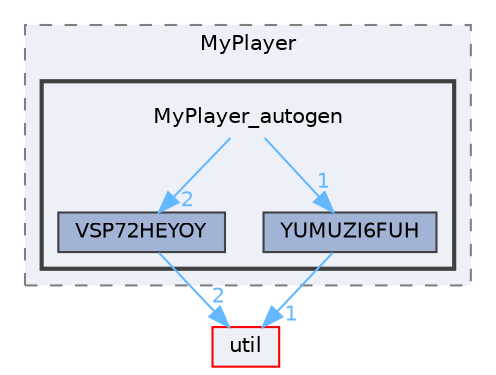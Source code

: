 digraph "MyPlayer_autogen"
{
 // LATEX_PDF_SIZE
  bgcolor="transparent";
  edge [fontname=Helvetica,fontsize=10,labelfontname=Helvetica,labelfontsize=10];
  node [fontname=Helvetica,fontsize=10,shape=box,height=0.2,width=0.4];
  compound=true
  subgraph clusterdir_21909c5bbb5b71263f2331957878246b {
    graph [ bgcolor="#edf0f7", pencolor="grey50", label="MyPlayer", fontname=Helvetica,fontsize=10 style="filled,dashed", URL="dir_21909c5bbb5b71263f2331957878246b.html",tooltip=""]
  subgraph clusterdir_656e7af1434f1b9ea870d4854e3e71fd {
    graph [ bgcolor="#edf0f7", pencolor="grey25", label="", fontname=Helvetica,fontsize=10 style="filled,bold", URL="dir_656e7af1434f1b9ea870d4854e3e71fd.html",tooltip=""]
    dir_656e7af1434f1b9ea870d4854e3e71fd [shape=plaintext, label="MyPlayer_autogen"];
  dir_5c56e563ab87510e9d0bf355fc302d53 [label="VSP72HEYOY", fillcolor="#a2b4d6", color="grey25", style="filled", URL="dir_5c56e563ab87510e9d0bf355fc302d53.html",tooltip=""];
  dir_23c74379c9b81826dae239d845a78df4 [label="YUMUZI6FUH", fillcolor="#a2b4d6", color="grey25", style="filled", URL="dir_23c74379c9b81826dae239d845a78df4.html",tooltip=""];
  }
  }
  dir_23ec12649285f9fabf3a6b7380226c28 [label="util", fillcolor="#edf0f7", color="red", style="filled", URL="dir_23ec12649285f9fabf3a6b7380226c28.html",tooltip=""];
  dir_656e7af1434f1b9ea870d4854e3e71fd->dir_23c74379c9b81826dae239d845a78df4 [headlabel="1", labeldistance=1.5 headhref="dir_000255_000377.html" href="dir_000255_000377.html" color="steelblue1" fontcolor="steelblue1"];
  dir_656e7af1434f1b9ea870d4854e3e71fd->dir_5c56e563ab87510e9d0bf355fc302d53 [headlabel="2", labeldistance=1.5 headhref="dir_000255_000368.html" href="dir_000255_000368.html" color="steelblue1" fontcolor="steelblue1"];
  dir_5c56e563ab87510e9d0bf355fc302d53->dir_23ec12649285f9fabf3a6b7380226c28 [headlabel="2", labeldistance=1.5 headhref="dir_000368_000357.html" href="dir_000368_000357.html" color="steelblue1" fontcolor="steelblue1"];
  dir_23c74379c9b81826dae239d845a78df4->dir_23ec12649285f9fabf3a6b7380226c28 [headlabel="1", labeldistance=1.5 headhref="dir_000377_000357.html" href="dir_000377_000357.html" color="steelblue1" fontcolor="steelblue1"];
}
